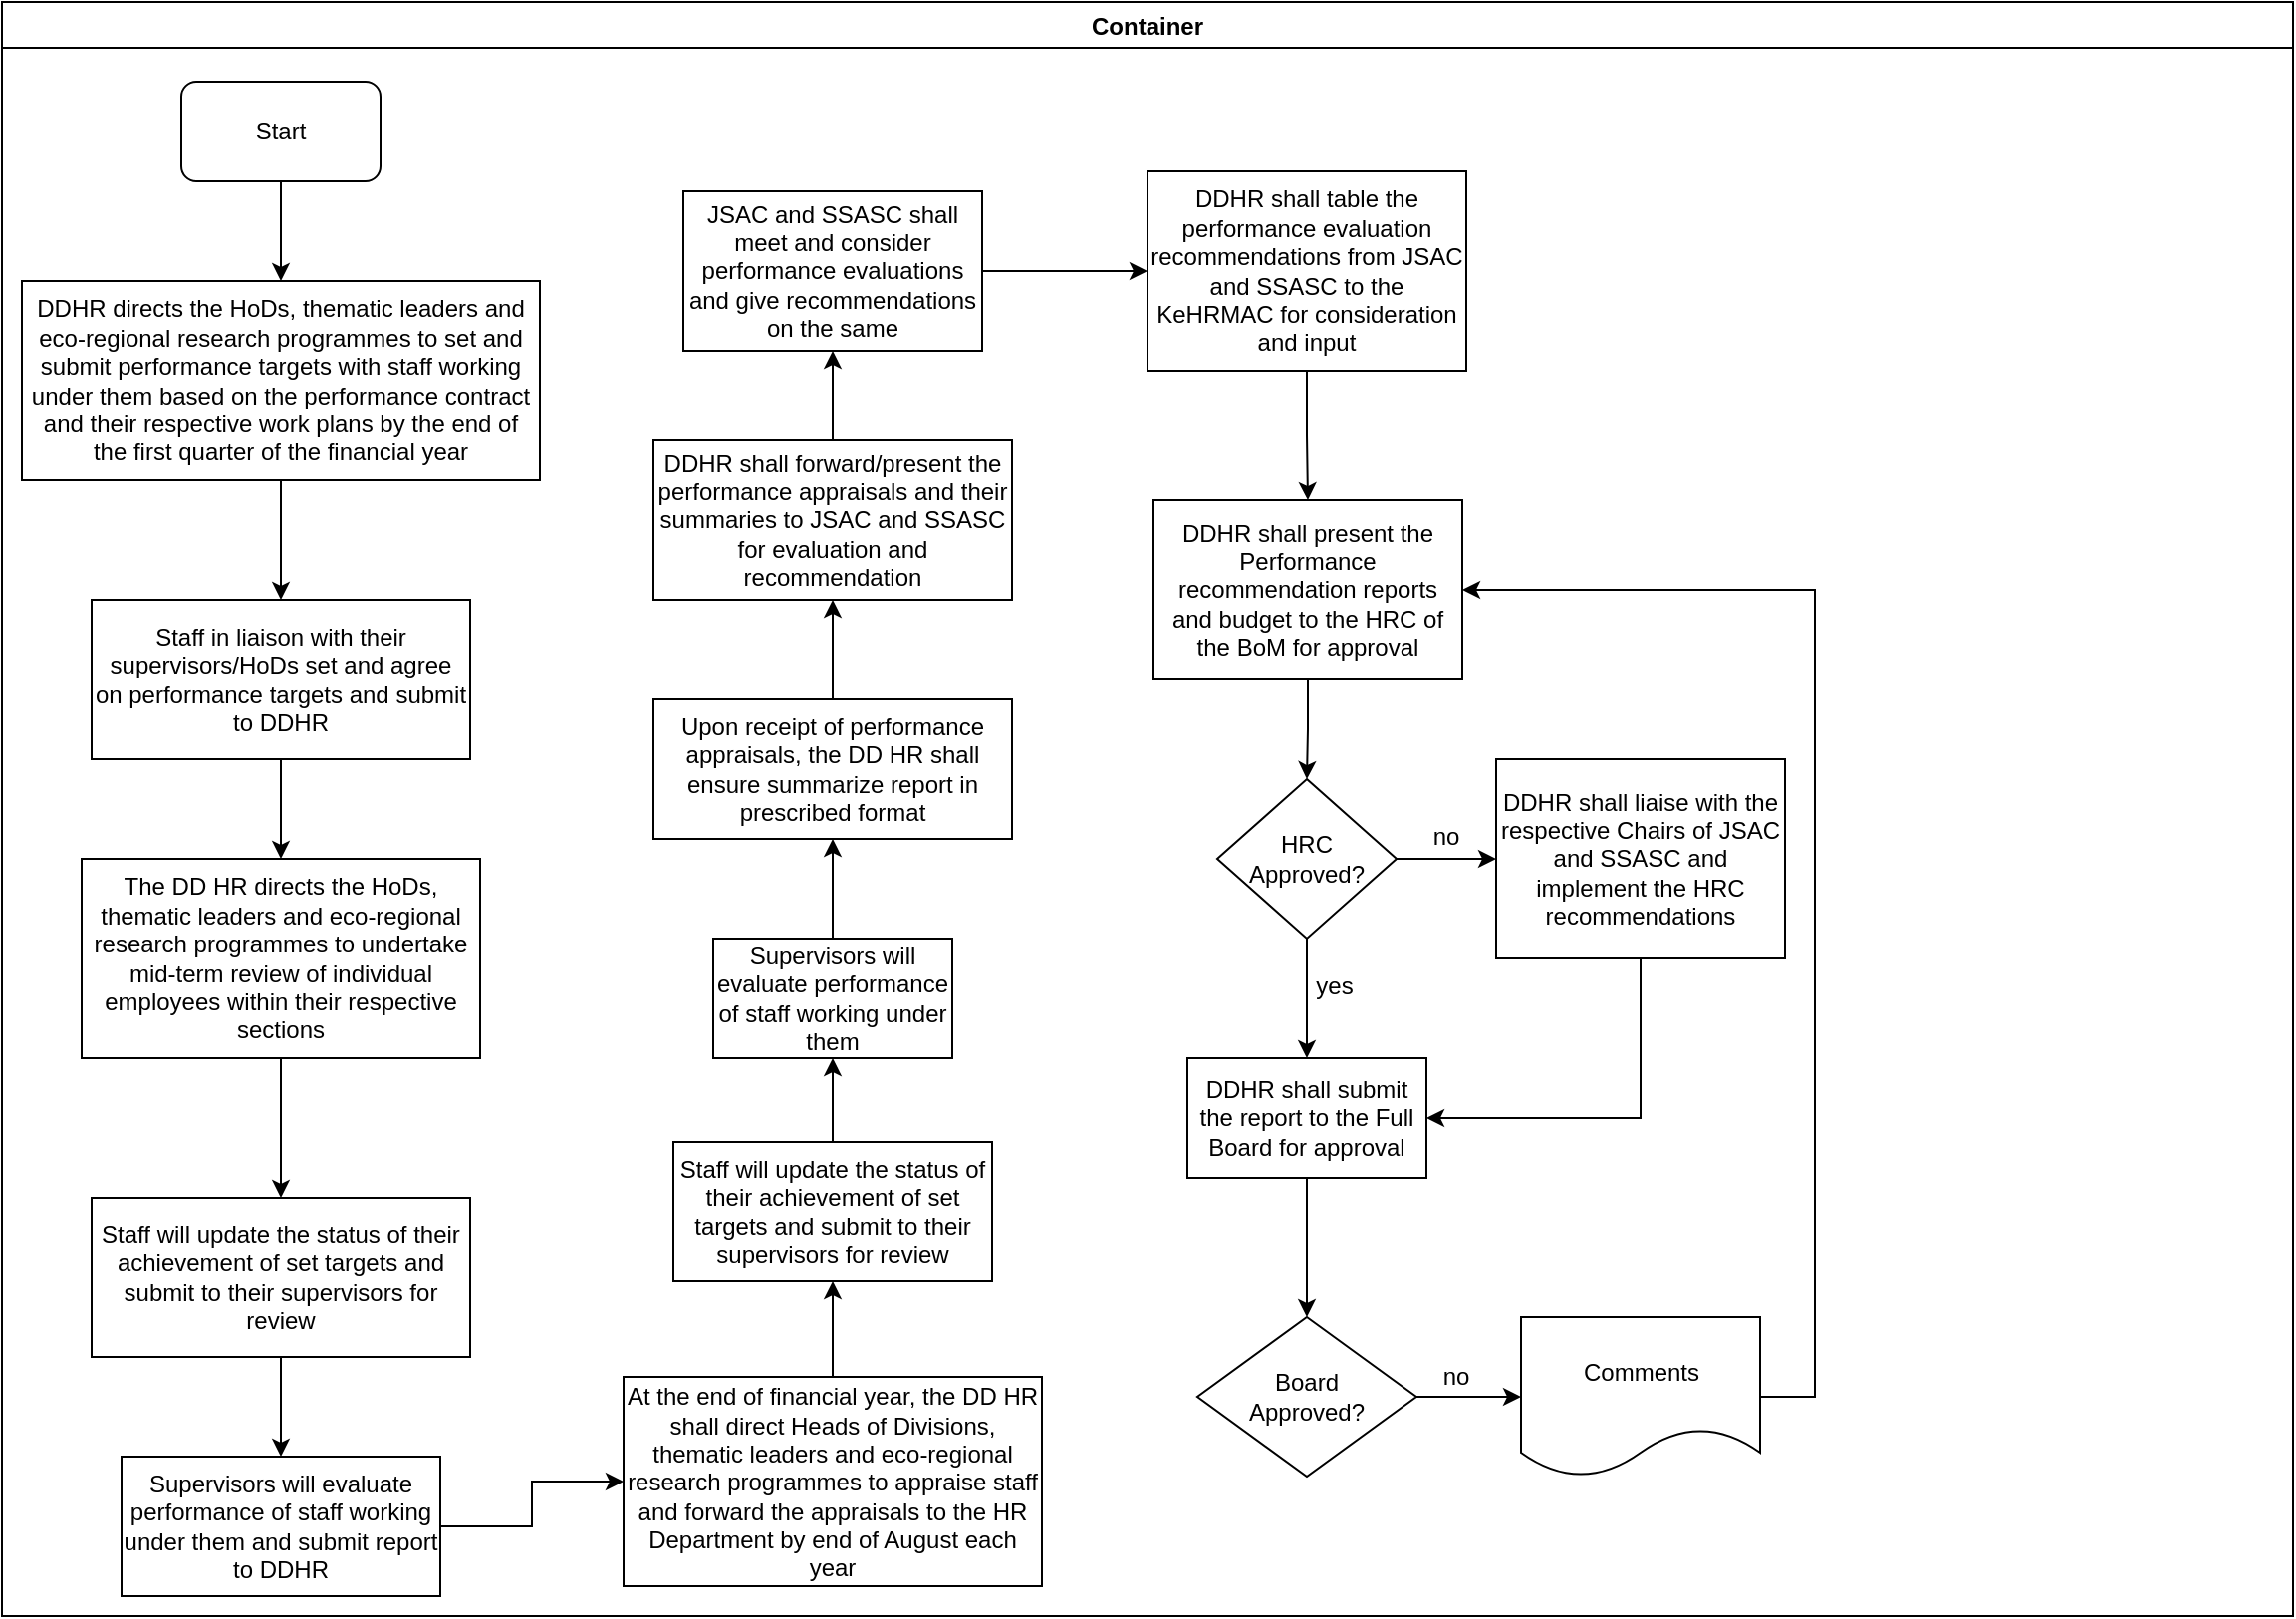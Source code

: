 <mxfile version="14.2.4" type="github">
  <diagram id="Uljw9E6sIYdNkP1f9c3i" name="Page-1">
    <mxGraphModel dx="1038" dy="547" grid="1" gridSize="10" guides="1" tooltips="1" connect="1" arrows="1" fold="1" page="1" pageScale="1" pageWidth="1169" pageHeight="827" math="0" shadow="0">
      <root>
        <mxCell id="0" />
        <mxCell id="1" parent="0" />
        <mxCell id="niNoGx1GZcgiBpnU9i2a-1" value="Container" style="swimlane;" vertex="1" parent="1">
          <mxGeometry x="10" y="10" width="1150" height="810" as="geometry" />
        </mxCell>
        <mxCell id="niNoGx1GZcgiBpnU9i2a-2" value="Start" style="rounded=1;whiteSpace=wrap;html=1;" vertex="1" parent="niNoGx1GZcgiBpnU9i2a-1">
          <mxGeometry x="90" y="40" width="100" height="50" as="geometry" />
        </mxCell>
        <mxCell id="niNoGx1GZcgiBpnU9i2a-3" value="DDHR directs the HoDs, thematic leaders and eco-regional research programmes to set and submit performance targets with staff working under them based on the performance contract and their respective work plans by the end of the first quarter of the financial year" style="rounded=0;whiteSpace=wrap;html=1;" vertex="1" parent="niNoGx1GZcgiBpnU9i2a-1">
          <mxGeometry x="10" y="140" width="260" height="100" as="geometry" />
        </mxCell>
        <mxCell id="niNoGx1GZcgiBpnU9i2a-4" value="" style="edgeStyle=orthogonalEdgeStyle;rounded=0;orthogonalLoop=1;jettySize=auto;html=1;entryX=0.5;entryY=0;entryDx=0;entryDy=0;" edge="1" parent="niNoGx1GZcgiBpnU9i2a-1" source="niNoGx1GZcgiBpnU9i2a-2" target="niNoGx1GZcgiBpnU9i2a-3">
          <mxGeometry relative="1" as="geometry">
            <mxPoint x="140" y="165" as="targetPoint" />
          </mxGeometry>
        </mxCell>
        <mxCell id="niNoGx1GZcgiBpnU9i2a-28" value="Staff in liaison with their supervisors/HoDs set and agree on performance targets and submit to DDHR" style="rounded=0;whiteSpace=wrap;html=1;" vertex="1" parent="niNoGx1GZcgiBpnU9i2a-1">
          <mxGeometry x="45" y="300" width="190" height="80" as="geometry" />
        </mxCell>
        <mxCell id="niNoGx1GZcgiBpnU9i2a-6" value="" style="edgeStyle=orthogonalEdgeStyle;rounded=0;orthogonalLoop=1;jettySize=auto;html=1;" edge="1" parent="niNoGx1GZcgiBpnU9i2a-1" source="niNoGx1GZcgiBpnU9i2a-3" target="niNoGx1GZcgiBpnU9i2a-28">
          <mxGeometry relative="1" as="geometry">
            <mxPoint x="140" y="333.5" as="targetPoint" />
          </mxGeometry>
        </mxCell>
        <mxCell id="niNoGx1GZcgiBpnU9i2a-29" value="Staff will update the status of their achievement of set targets and submit to their supervisors for review" style="rounded=0;whiteSpace=wrap;html=1;" vertex="1" parent="niNoGx1GZcgiBpnU9i2a-1">
          <mxGeometry x="45" y="600" width="190" height="80" as="geometry" />
        </mxCell>
        <mxCell id="niNoGx1GZcgiBpnU9i2a-31" value="The DD HR directs the HoDs, thematic leaders and eco-regional research programmes to undertake mid-term review of individual employees within their respective sections" style="rounded=0;whiteSpace=wrap;html=1;" vertex="1" parent="niNoGx1GZcgiBpnU9i2a-1">
          <mxGeometry x="40" y="430" width="200" height="100" as="geometry" />
        </mxCell>
        <mxCell id="niNoGx1GZcgiBpnU9i2a-32" value="" style="edgeStyle=orthogonalEdgeStyle;rounded=0;orthogonalLoop=1;jettySize=auto;html=1;" edge="1" parent="niNoGx1GZcgiBpnU9i2a-1" source="niNoGx1GZcgiBpnU9i2a-28" target="niNoGx1GZcgiBpnU9i2a-31">
          <mxGeometry relative="1" as="geometry" />
        </mxCell>
        <mxCell id="niNoGx1GZcgiBpnU9i2a-34" value="" style="edgeStyle=orthogonalEdgeStyle;rounded=0;orthogonalLoop=1;jettySize=auto;html=1;entryX=0.5;entryY=0;entryDx=0;entryDy=0;" edge="1" parent="niNoGx1GZcgiBpnU9i2a-1" source="niNoGx1GZcgiBpnU9i2a-31" target="niNoGx1GZcgiBpnU9i2a-29">
          <mxGeometry relative="1" as="geometry">
            <mxPoint x="140" y="640" as="targetPoint" />
          </mxGeometry>
        </mxCell>
        <mxCell id="niNoGx1GZcgiBpnU9i2a-35" value="Supervisors will evaluate performance of staff working under them and submit report to DDHR" style="rounded=0;whiteSpace=wrap;html=1;" vertex="1" parent="niNoGx1GZcgiBpnU9i2a-1">
          <mxGeometry x="60" y="730" width="160" height="70" as="geometry" />
        </mxCell>
        <mxCell id="niNoGx1GZcgiBpnU9i2a-36" value="" style="edgeStyle=orthogonalEdgeStyle;rounded=0;orthogonalLoop=1;jettySize=auto;html=1;" edge="1" parent="niNoGx1GZcgiBpnU9i2a-1" source="niNoGx1GZcgiBpnU9i2a-29" target="niNoGx1GZcgiBpnU9i2a-35">
          <mxGeometry relative="1" as="geometry" />
        </mxCell>
        <mxCell id="niNoGx1GZcgiBpnU9i2a-41" value="Staff will update the status of their achievement of set targets and submit to their supervisors for review" style="whiteSpace=wrap;html=1;rounded=0;" vertex="1" parent="niNoGx1GZcgiBpnU9i2a-1">
          <mxGeometry x="337" y="572" width="160" height="70" as="geometry" />
        </mxCell>
        <mxCell id="niNoGx1GZcgiBpnU9i2a-43" value="Supervisors will evaluate performance of staff working under them" style="whiteSpace=wrap;html=1;rounded=0;" vertex="1" parent="niNoGx1GZcgiBpnU9i2a-1">
          <mxGeometry x="357" y="470" width="120" height="60" as="geometry" />
        </mxCell>
        <mxCell id="niNoGx1GZcgiBpnU9i2a-44" value="" style="edgeStyle=orthogonalEdgeStyle;rounded=0;orthogonalLoop=1;jettySize=auto;html=1;" edge="1" parent="niNoGx1GZcgiBpnU9i2a-1" source="niNoGx1GZcgiBpnU9i2a-41" target="niNoGx1GZcgiBpnU9i2a-43">
          <mxGeometry relative="1" as="geometry" />
        </mxCell>
        <mxCell id="niNoGx1GZcgiBpnU9i2a-45" value="Upon receipt of performance appraisals, the DD HR shall ensure summarize report in prescribed format" style="whiteSpace=wrap;html=1;rounded=0;" vertex="1" parent="niNoGx1GZcgiBpnU9i2a-1">
          <mxGeometry x="327" y="350" width="180" height="70" as="geometry" />
        </mxCell>
        <mxCell id="niNoGx1GZcgiBpnU9i2a-46" value="" style="edgeStyle=orthogonalEdgeStyle;rounded=0;orthogonalLoop=1;jettySize=auto;html=1;" edge="1" parent="niNoGx1GZcgiBpnU9i2a-1" source="niNoGx1GZcgiBpnU9i2a-43" target="niNoGx1GZcgiBpnU9i2a-45">
          <mxGeometry relative="1" as="geometry" />
        </mxCell>
        <mxCell id="niNoGx1GZcgiBpnU9i2a-47" value="DDHR shall forward/present the performance appraisals and their summaries to JSAC and SSASC for evaluation and recommendation" style="whiteSpace=wrap;html=1;rounded=0;" vertex="1" parent="niNoGx1GZcgiBpnU9i2a-1">
          <mxGeometry x="327" y="220" width="180" height="80" as="geometry" />
        </mxCell>
        <mxCell id="niNoGx1GZcgiBpnU9i2a-48" value="" style="edgeStyle=orthogonalEdgeStyle;rounded=0;orthogonalLoop=1;jettySize=auto;html=1;" edge="1" parent="niNoGx1GZcgiBpnU9i2a-1" source="niNoGx1GZcgiBpnU9i2a-45" target="niNoGx1GZcgiBpnU9i2a-47">
          <mxGeometry relative="1" as="geometry" />
        </mxCell>
        <mxCell id="niNoGx1GZcgiBpnU9i2a-49" value="JSAC and SSASC shall meet and consider performance evaluations and give recommendations on the same" style="whiteSpace=wrap;html=1;rounded=0;" vertex="1" parent="niNoGx1GZcgiBpnU9i2a-1">
          <mxGeometry x="342" y="95" width="150" height="80" as="geometry" />
        </mxCell>
        <mxCell id="niNoGx1GZcgiBpnU9i2a-50" value="" style="edgeStyle=orthogonalEdgeStyle;rounded=0;orthogonalLoop=1;jettySize=auto;html=1;" edge="1" parent="niNoGx1GZcgiBpnU9i2a-1" source="niNoGx1GZcgiBpnU9i2a-47" target="niNoGx1GZcgiBpnU9i2a-49">
          <mxGeometry relative="1" as="geometry" />
        </mxCell>
        <mxCell id="niNoGx1GZcgiBpnU9i2a-51" value="DDHR shall table the performance evaluation recommendations from JSAC and SSASC to the KeHRMAC for consideration and input" style="whiteSpace=wrap;html=1;rounded=0;" vertex="1" parent="niNoGx1GZcgiBpnU9i2a-1">
          <mxGeometry x="575" y="85" width="160" height="100" as="geometry" />
        </mxCell>
        <mxCell id="niNoGx1GZcgiBpnU9i2a-52" value="" style="edgeStyle=orthogonalEdgeStyle;rounded=0;orthogonalLoop=1;jettySize=auto;html=1;" edge="1" parent="niNoGx1GZcgiBpnU9i2a-1" source="niNoGx1GZcgiBpnU9i2a-49" target="niNoGx1GZcgiBpnU9i2a-51">
          <mxGeometry relative="1" as="geometry" />
        </mxCell>
        <mxCell id="niNoGx1GZcgiBpnU9i2a-57" value="&lt;div&gt;HRC&lt;/div&gt;&lt;div&gt;Approved?&lt;br&gt;&lt;/div&gt;" style="rhombus;whiteSpace=wrap;html=1;" vertex="1" parent="niNoGx1GZcgiBpnU9i2a-1">
          <mxGeometry x="610" y="390" width="90" height="80" as="geometry" />
        </mxCell>
        <mxCell id="niNoGx1GZcgiBpnU9i2a-60" value="yes" style="text;html=1;strokeColor=none;fillColor=none;align=center;verticalAlign=middle;whiteSpace=wrap;rounded=0;" vertex="1" parent="niNoGx1GZcgiBpnU9i2a-1">
          <mxGeometry x="649" y="484" width="40" height="20" as="geometry" />
        </mxCell>
        <mxCell id="niNoGx1GZcgiBpnU9i2a-70" value="no" style="text;html=1;strokeColor=none;fillColor=none;align=center;verticalAlign=middle;whiteSpace=wrap;rounded=0;" vertex="1" parent="niNoGx1GZcgiBpnU9i2a-1">
          <mxGeometry x="710" y="680" width="40" height="20" as="geometry" />
        </mxCell>
        <mxCell id="niNoGx1GZcgiBpnU9i2a-72" value="Comments" style="shape=document;whiteSpace=wrap;html=1;boundedLbl=1;" vertex="1" parent="niNoGx1GZcgiBpnU9i2a-1">
          <mxGeometry x="762.5" y="660" width="120" height="80" as="geometry" />
        </mxCell>
        <mxCell id="niNoGx1GZcgiBpnU9i2a-61" value="DDHR shall liaise with the respective Chairs of JSAC and SSASC and implement the HRC recommendations" style="whiteSpace=wrap;html=1;" vertex="1" parent="niNoGx1GZcgiBpnU9i2a-1">
          <mxGeometry x="750" y="380" width="145" height="100" as="geometry" />
        </mxCell>
        <mxCell id="niNoGx1GZcgiBpnU9i2a-62" value="" style="edgeStyle=orthogonalEdgeStyle;rounded=0;orthogonalLoop=1;jettySize=auto;html=1;" edge="1" parent="niNoGx1GZcgiBpnU9i2a-1" source="niNoGx1GZcgiBpnU9i2a-57" target="niNoGx1GZcgiBpnU9i2a-61">
          <mxGeometry relative="1" as="geometry" />
        </mxCell>
        <mxCell id="niNoGx1GZcgiBpnU9i2a-42" value="" style="edgeStyle=orthogonalEdgeStyle;rounded=0;orthogonalLoop=1;jettySize=auto;html=1;" edge="1" parent="1" source="niNoGx1GZcgiBpnU9i2a-37" target="niNoGx1GZcgiBpnU9i2a-41">
          <mxGeometry relative="1" as="geometry" />
        </mxCell>
        <mxCell id="niNoGx1GZcgiBpnU9i2a-37" value="At the end of financial year, the DD HR shall direct Heads of Divisions, thematic leaders and eco-regional research programmes to appraise staff and forward the appraisals to the HR Department by end of August each year" style="whiteSpace=wrap;html=1;rounded=0;" vertex="1" parent="1">
          <mxGeometry x="322" y="700" width="210" height="105" as="geometry" />
        </mxCell>
        <mxCell id="niNoGx1GZcgiBpnU9i2a-38" value="" style="edgeStyle=orthogonalEdgeStyle;rounded=0;orthogonalLoop=1;jettySize=auto;html=1;" edge="1" parent="1" source="niNoGx1GZcgiBpnU9i2a-35" target="niNoGx1GZcgiBpnU9i2a-37">
          <mxGeometry relative="1" as="geometry" />
        </mxCell>
        <mxCell id="niNoGx1GZcgiBpnU9i2a-56" value="" style="edgeStyle=orthogonalEdgeStyle;rounded=0;orthogonalLoop=1;jettySize=auto;html=1;" edge="1" parent="1" source="niNoGx1GZcgiBpnU9i2a-53" target="niNoGx1GZcgiBpnU9i2a-57">
          <mxGeometry relative="1" as="geometry">
            <mxPoint x="665.5" y="400" as="targetPoint" />
          </mxGeometry>
        </mxCell>
        <mxCell id="niNoGx1GZcgiBpnU9i2a-53" value="DDHR shall present the Performance recommendation reports and budget to the HRC of the BoM for approval" style="whiteSpace=wrap;html=1;rounded=0;" vertex="1" parent="1">
          <mxGeometry x="588" y="260" width="155" height="90" as="geometry" />
        </mxCell>
        <mxCell id="niNoGx1GZcgiBpnU9i2a-54" value="" style="edgeStyle=orthogonalEdgeStyle;rounded=0;orthogonalLoop=1;jettySize=auto;html=1;" edge="1" parent="1" source="niNoGx1GZcgiBpnU9i2a-51" target="niNoGx1GZcgiBpnU9i2a-53">
          <mxGeometry relative="1" as="geometry" />
        </mxCell>
        <mxCell id="niNoGx1GZcgiBpnU9i2a-66" value="" style="edgeStyle=orthogonalEdgeStyle;rounded=0;orthogonalLoop=1;jettySize=auto;html=1;" edge="1" parent="1" source="niNoGx1GZcgiBpnU9i2a-58" target="niNoGx1GZcgiBpnU9i2a-65">
          <mxGeometry relative="1" as="geometry" />
        </mxCell>
        <mxCell id="niNoGx1GZcgiBpnU9i2a-58" value="DDHR shall submit the report to the Full Board for approval" style="whiteSpace=wrap;html=1;" vertex="1" parent="1">
          <mxGeometry x="605" y="540" width="120" height="60" as="geometry" />
        </mxCell>
        <mxCell id="niNoGx1GZcgiBpnU9i2a-59" value="" style="edgeStyle=orthogonalEdgeStyle;rounded=0;orthogonalLoop=1;jettySize=auto;html=1;" edge="1" parent="1" source="niNoGx1GZcgiBpnU9i2a-57" target="niNoGx1GZcgiBpnU9i2a-58">
          <mxGeometry relative="1" as="geometry" />
        </mxCell>
        <mxCell id="niNoGx1GZcgiBpnU9i2a-64" value="" style="edgeStyle=orthogonalEdgeStyle;rounded=0;orthogonalLoop=1;jettySize=auto;html=1;entryX=1;entryY=0.5;entryDx=0;entryDy=0;exitX=0.5;exitY=1;exitDx=0;exitDy=0;" edge="1" parent="1" source="niNoGx1GZcgiBpnU9i2a-61" target="niNoGx1GZcgiBpnU9i2a-58">
          <mxGeometry relative="1" as="geometry">
            <mxPoint x="847.5" y="590" as="targetPoint" />
            <Array as="points">
              <mxPoint x="833" y="570" />
            </Array>
          </mxGeometry>
        </mxCell>
        <mxCell id="niNoGx1GZcgiBpnU9i2a-68" value="" style="edgeStyle=orthogonalEdgeStyle;rounded=0;orthogonalLoop=1;jettySize=auto;html=1;" edge="1" parent="1" source="niNoGx1GZcgiBpnU9i2a-65" target="niNoGx1GZcgiBpnU9i2a-72">
          <mxGeometry relative="1" as="geometry">
            <mxPoint x="795" y="710" as="targetPoint" />
          </mxGeometry>
        </mxCell>
        <mxCell id="niNoGx1GZcgiBpnU9i2a-65" value="&lt;div&gt;Board&lt;/div&gt;&lt;div&gt;Approved?&lt;br&gt;&lt;/div&gt;" style="rhombus;whiteSpace=wrap;html=1;" vertex="1" parent="1">
          <mxGeometry x="610" y="670" width="110" height="80" as="geometry" />
        </mxCell>
        <mxCell id="niNoGx1GZcgiBpnU9i2a-69" value="no" style="text;html=1;strokeColor=none;fillColor=none;align=center;verticalAlign=middle;whiteSpace=wrap;rounded=0;" vertex="1" parent="1">
          <mxGeometry x="715" y="419" width="40" height="20" as="geometry" />
        </mxCell>
        <mxCell id="niNoGx1GZcgiBpnU9i2a-74" value="" style="edgeStyle=orthogonalEdgeStyle;rounded=0;orthogonalLoop=1;jettySize=auto;html=1;entryX=1;entryY=0.5;entryDx=0;entryDy=0;" edge="1" parent="1" source="niNoGx1GZcgiBpnU9i2a-72" target="niNoGx1GZcgiBpnU9i2a-53">
          <mxGeometry relative="1" as="geometry">
            <mxPoint x="990" y="710" as="targetPoint" />
            <Array as="points">
              <mxPoint x="920" y="710" />
              <mxPoint x="920" y="305" />
            </Array>
          </mxGeometry>
        </mxCell>
      </root>
    </mxGraphModel>
  </diagram>
</mxfile>
